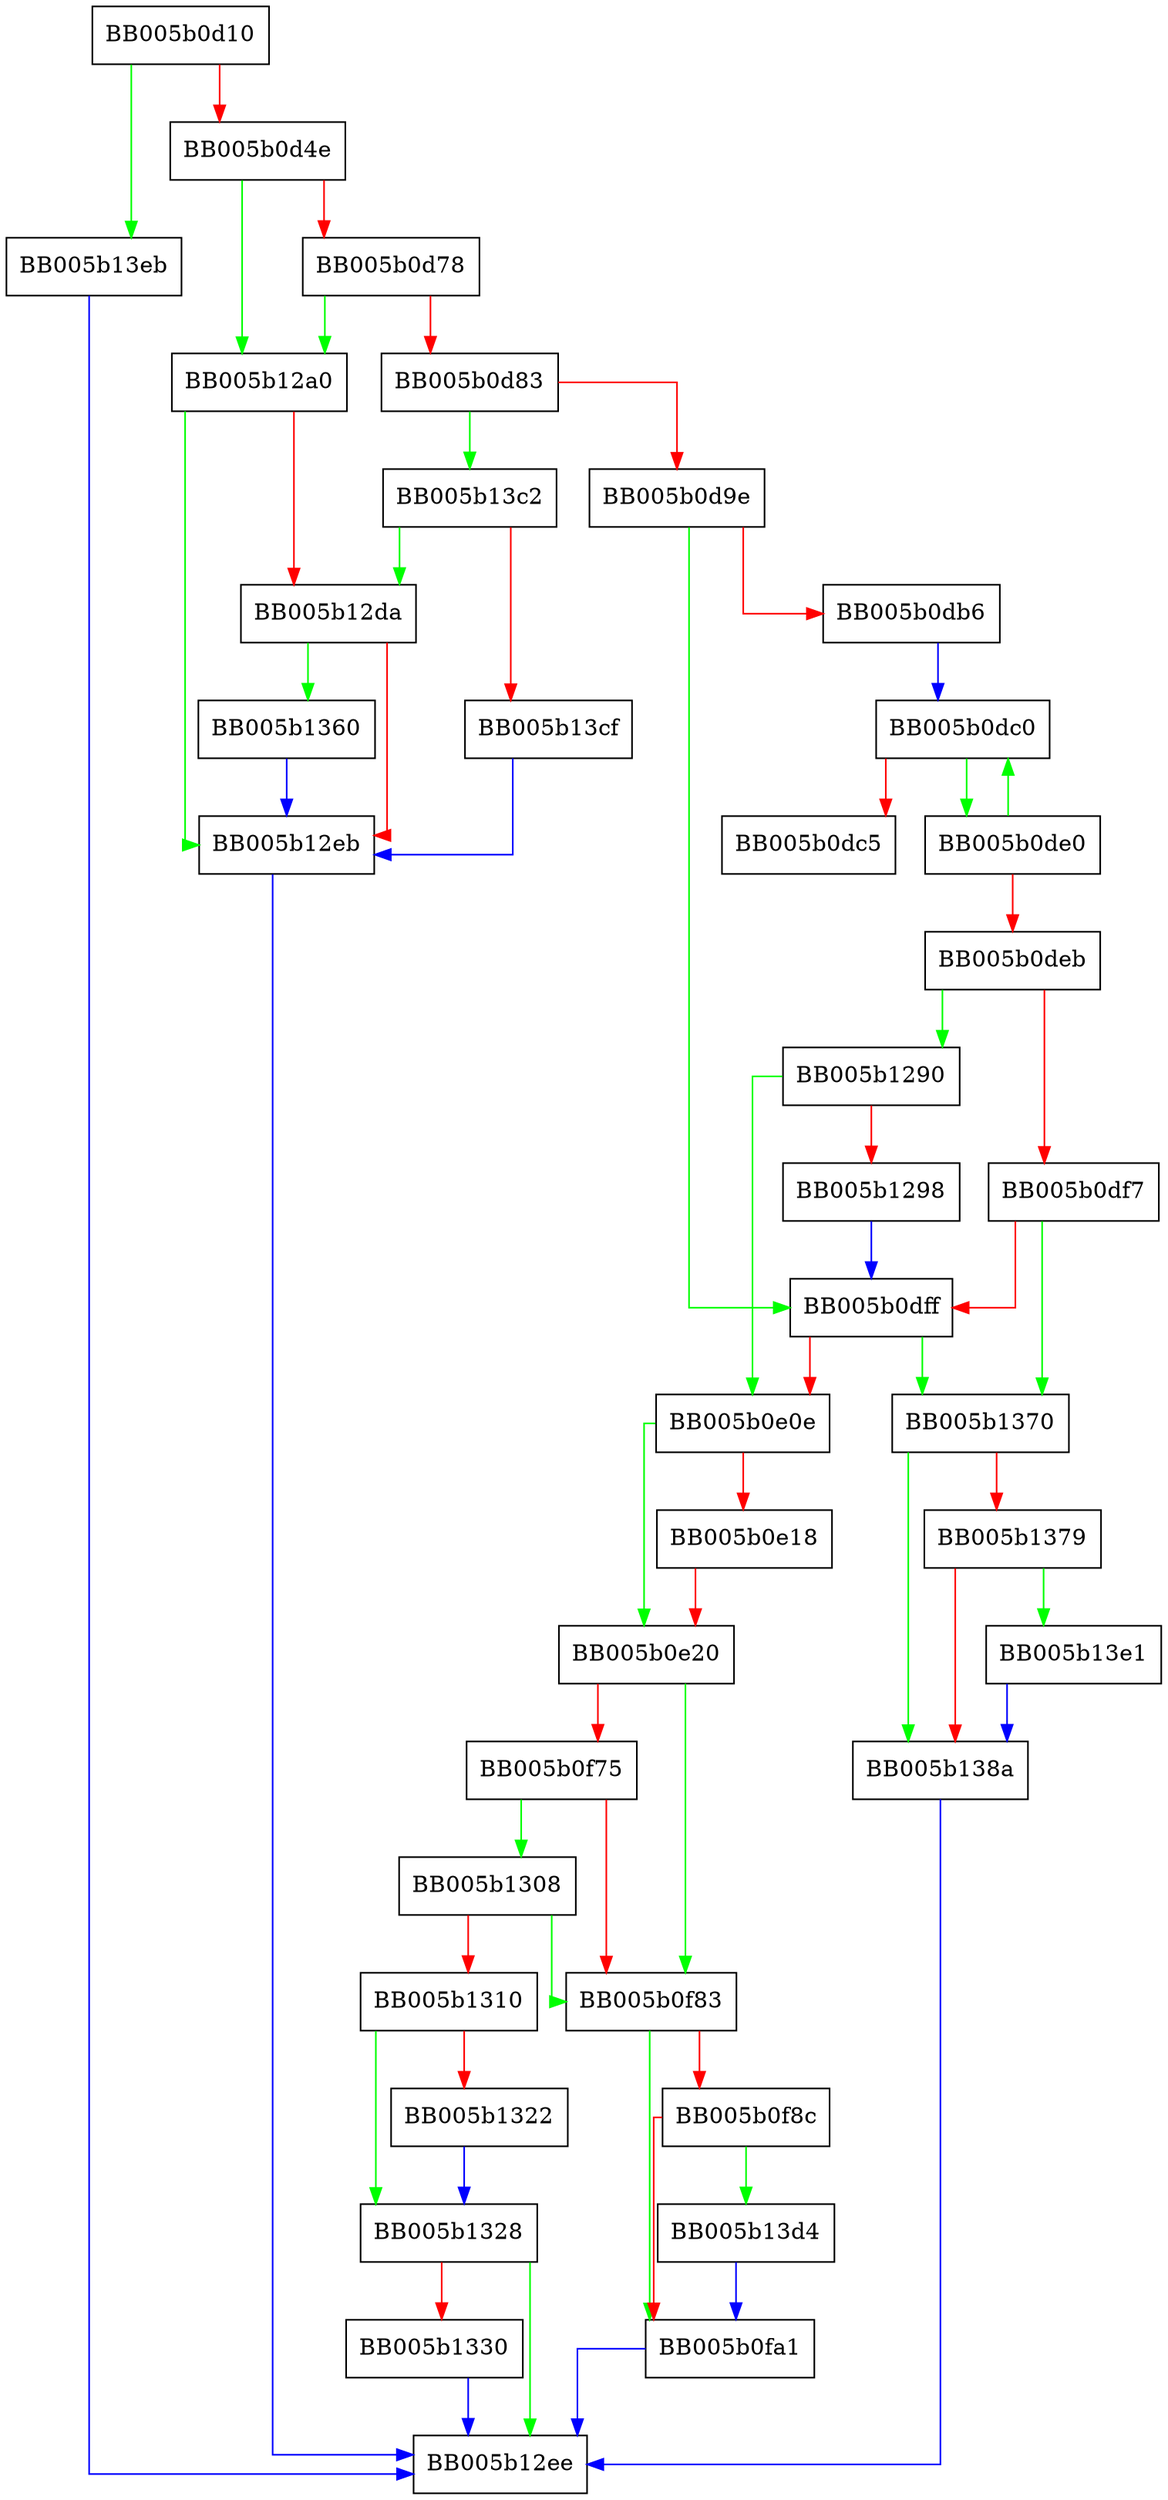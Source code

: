 digraph evp_md_from_algorithm {
  node [shape="box"];
  graph [splines=ortho];
  BB005b0d10 -> BB005b13eb [color="green"];
  BB005b0d10 -> BB005b0d4e [color="red"];
  BB005b0d4e -> BB005b12a0 [color="green"];
  BB005b0d4e -> BB005b0d78 [color="red"];
  BB005b0d78 -> BB005b12a0 [color="green"];
  BB005b0d78 -> BB005b0d83 [color="red"];
  BB005b0d83 -> BB005b13c2 [color="green"];
  BB005b0d83 -> BB005b0d9e [color="red"];
  BB005b0d9e -> BB005b0dff [color="green"];
  BB005b0d9e -> BB005b0db6 [color="red"];
  BB005b0db6 -> BB005b0dc0 [color="blue"];
  BB005b0dc0 -> BB005b0de0 [color="green"];
  BB005b0dc0 -> BB005b0dc5 [color="red"];
  BB005b0de0 -> BB005b0dc0 [color="green"];
  BB005b0de0 -> BB005b0deb [color="red"];
  BB005b0deb -> BB005b1290 [color="green"];
  BB005b0deb -> BB005b0df7 [color="red"];
  BB005b0df7 -> BB005b1370 [color="green"];
  BB005b0df7 -> BB005b0dff [color="red"];
  BB005b0dff -> BB005b1370 [color="green"];
  BB005b0dff -> BB005b0e0e [color="red"];
  BB005b0e0e -> BB005b0e20 [color="green"];
  BB005b0e0e -> BB005b0e18 [color="red"];
  BB005b0e18 -> BB005b0e20 [color="red"];
  BB005b0e20 -> BB005b0f83 [color="green"];
  BB005b0e20 -> BB005b0f75 [color="red"];
  BB005b0f75 -> BB005b1308 [color="green"];
  BB005b0f75 -> BB005b0f83 [color="red"];
  BB005b0f83 -> BB005b0fa1 [color="green"];
  BB005b0f83 -> BB005b0f8c [color="red"];
  BB005b0f8c -> BB005b13d4 [color="green"];
  BB005b0f8c -> BB005b0fa1 [color="red"];
  BB005b0fa1 -> BB005b12ee [color="blue"];
  BB005b1290 -> BB005b0e0e [color="green"];
  BB005b1290 -> BB005b1298 [color="red"];
  BB005b1298 -> BB005b0dff [color="blue"];
  BB005b12a0 -> BB005b12eb [color="green"];
  BB005b12a0 -> BB005b12da [color="red"];
  BB005b12da -> BB005b1360 [color="green"];
  BB005b12da -> BB005b12eb [color="red"];
  BB005b12eb -> BB005b12ee [color="blue"];
  BB005b1308 -> BB005b0f83 [color="green"];
  BB005b1308 -> BB005b1310 [color="red"];
  BB005b1310 -> BB005b1328 [color="green"];
  BB005b1310 -> BB005b1322 [color="red"];
  BB005b1322 -> BB005b1328 [color="blue"];
  BB005b1328 -> BB005b12ee [color="green"];
  BB005b1328 -> BB005b1330 [color="red"];
  BB005b1330 -> BB005b12ee [color="blue"];
  BB005b1360 -> BB005b12eb [color="blue"];
  BB005b1370 -> BB005b138a [color="green"];
  BB005b1370 -> BB005b1379 [color="red"];
  BB005b1379 -> BB005b13e1 [color="green"];
  BB005b1379 -> BB005b138a [color="red"];
  BB005b138a -> BB005b12ee [color="blue"];
  BB005b13c2 -> BB005b12da [color="green"];
  BB005b13c2 -> BB005b13cf [color="red"];
  BB005b13cf -> BB005b12eb [color="blue"];
  BB005b13d4 -> BB005b0fa1 [color="blue"];
  BB005b13e1 -> BB005b138a [color="blue"];
  BB005b13eb -> BB005b12ee [color="blue"];
}